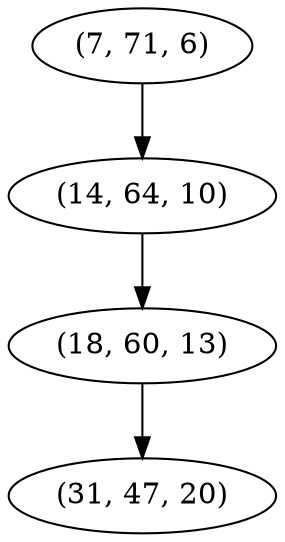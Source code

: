 digraph tree {
    "(7, 71, 6)";
    "(14, 64, 10)";
    "(18, 60, 13)";
    "(31, 47, 20)";
    "(7, 71, 6)" -> "(14, 64, 10)";
    "(14, 64, 10)" -> "(18, 60, 13)";
    "(18, 60, 13)" -> "(31, 47, 20)";
}
